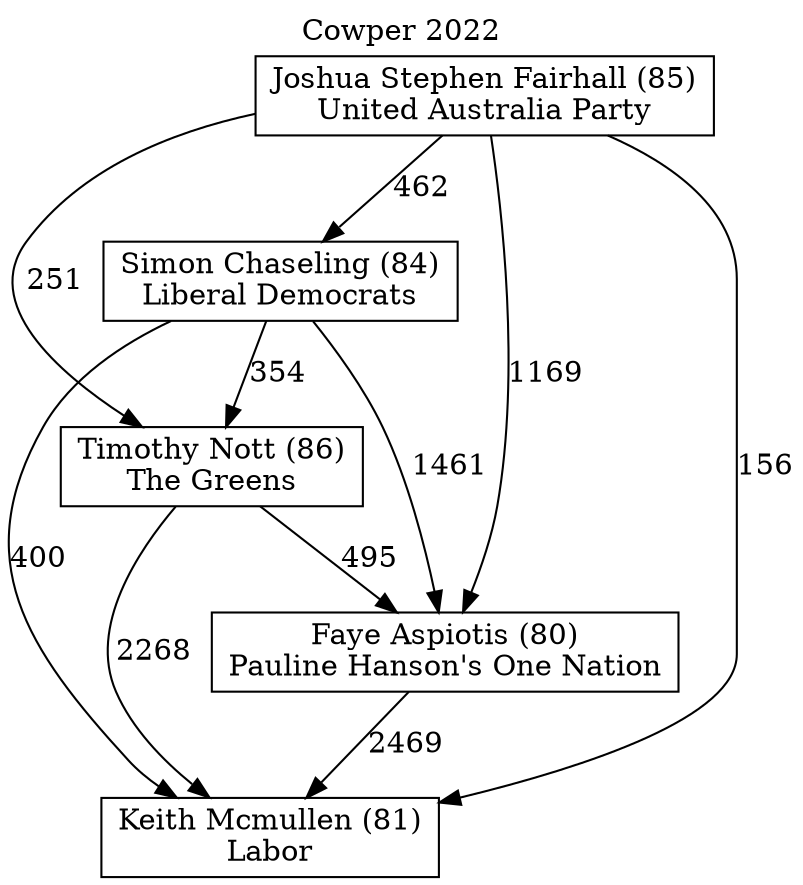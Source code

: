 // House preference flow
digraph "Keith Mcmullen (81)_Cowper_2022" {
	graph [label="Cowper 2022" labelloc=t mclimit=10]
	node [shape=box]
	"Faye Aspiotis (80)" [label="Faye Aspiotis (80)
Pauline Hanson's One Nation"]
	"Joshua Stephen Fairhall (85)" [label="Joshua Stephen Fairhall (85)
United Australia Party"]
	"Keith Mcmullen (81)" [label="Keith Mcmullen (81)
Labor"]
	"Simon Chaseling (84)" [label="Simon Chaseling (84)
Liberal Democrats"]
	"Timothy Nott (86)" [label="Timothy Nott (86)
The Greens"]
	"Faye Aspiotis (80)" -> "Keith Mcmullen (81)" [label=2469]
	"Joshua Stephen Fairhall (85)" -> "Faye Aspiotis (80)" [label=1169]
	"Joshua Stephen Fairhall (85)" -> "Keith Mcmullen (81)" [label=156]
	"Joshua Stephen Fairhall (85)" -> "Simon Chaseling (84)" [label=462]
	"Joshua Stephen Fairhall (85)" -> "Timothy Nott (86)" [label=251]
	"Simon Chaseling (84)" -> "Faye Aspiotis (80)" [label=1461]
	"Simon Chaseling (84)" -> "Keith Mcmullen (81)" [label=400]
	"Simon Chaseling (84)" -> "Timothy Nott (86)" [label=354]
	"Timothy Nott (86)" -> "Faye Aspiotis (80)" [label=495]
	"Timothy Nott (86)" -> "Keith Mcmullen (81)" [label=2268]
}
